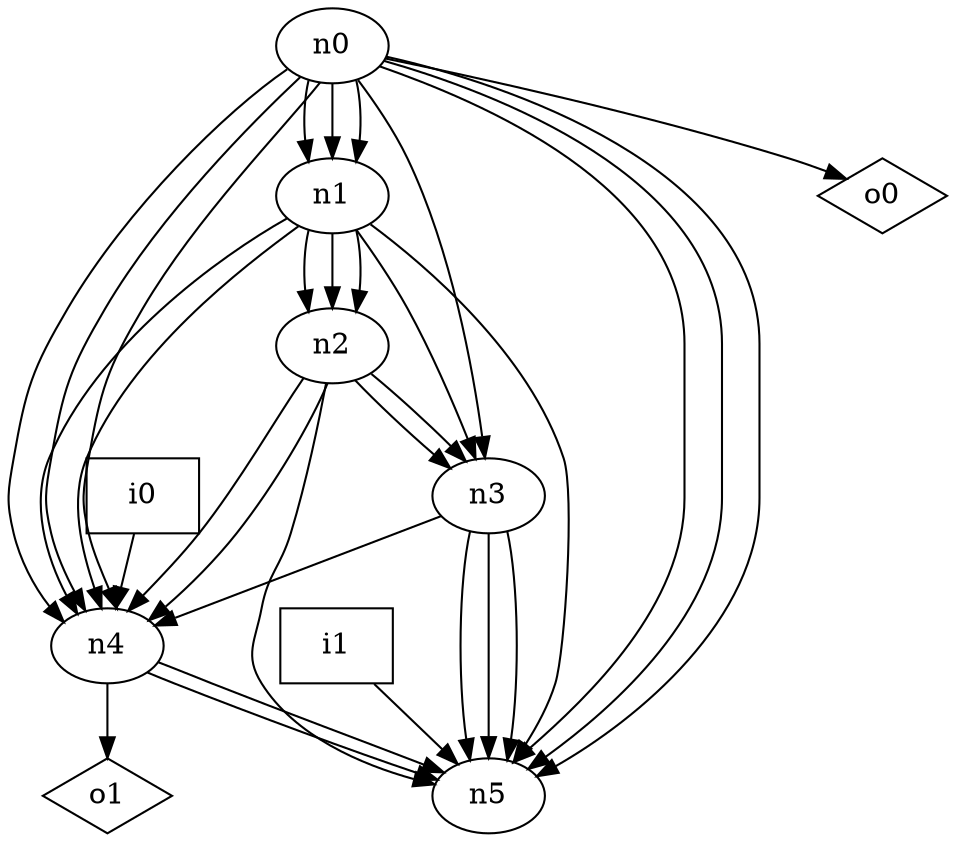 digraph G {
n0 [label="n0"];
n1 [label="n1"];
n2 [label="n2"];
n3 [label="n3"];
n4 [label="n4"];
n5 [label="n5"];
n6 [label="i0",shape="box"];
n7 [label="i1",shape="box"];
n8 [label="o0",shape="diamond"];
n9 [label="o1",shape="diamond"];
n0 -> n1
n0 -> n1
n0 -> n1
n0 -> n3
n0 -> n4
n0 -> n4
n0 -> n4
n0 -> n5
n0 -> n5
n0 -> n5
n0 -> n8
n1 -> n2
n1 -> n2
n1 -> n2
n1 -> n3
n1 -> n4
n1 -> n4
n1 -> n5
n2 -> n3
n2 -> n3
n2 -> n4
n2 -> n4
n2 -> n5
n3 -> n4
n3 -> n5
n3 -> n5
n3 -> n5
n4 -> n5
n4 -> n5
n4 -> n9
n6 -> n4
n7 -> n5
}
